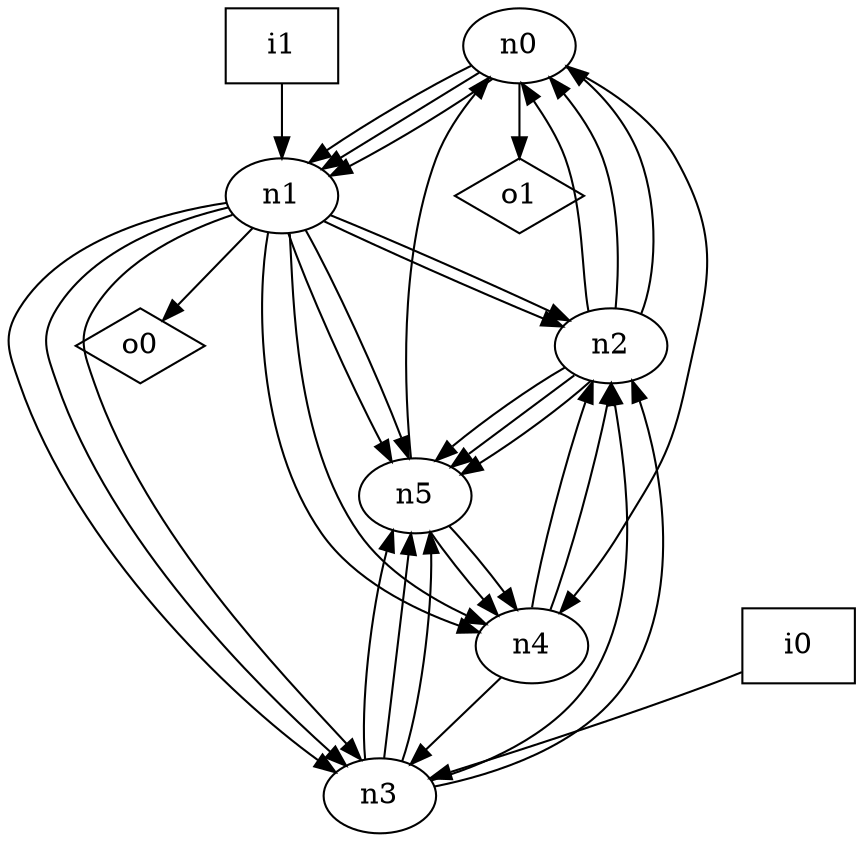 digraph G {
n0 [label="n0"];
n1 [label="n1"];
n2 [label="n2"];
n3 [label="n3"];
n4 [label="n4"];
n5 [label="n5"];
n6 [label="i0",shape="box"];
n7 [label="i1",shape="box"];
n8 [label="o0",shape="diamond"];
n9 [label="o1",shape="diamond"];
n0 -> n1
n0 -> n1
n0 -> n1
n0 -> n4
n0 -> n9
n1 -> n2
n1 -> n2
n1 -> n3
n1 -> n3
n1 -> n3
n1 -> n4
n1 -> n4
n1 -> n5
n1 -> n5
n1 -> n8
n2 -> n0
n2 -> n0
n2 -> n0
n2 -> n5
n2 -> n5
n2 -> n5
n3 -> n2
n3 -> n2
n3 -> n5
n3 -> n5
n3 -> n5
n4 -> n2
n4 -> n2
n4 -> n3
n5 -> n0
n5 -> n4
n5 -> n4
n6 -> n3
n7 -> n1
}
